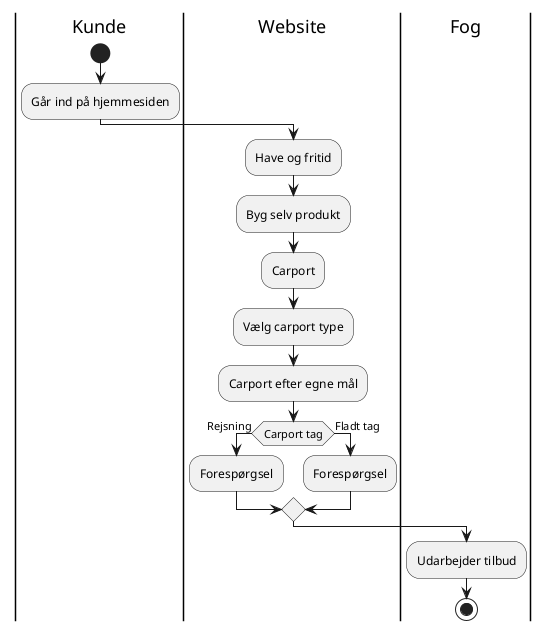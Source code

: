 @startuml
|Kunde|
start
:Går ind på hjemmesiden;
|Website|
:Have og fritid;
:Byg selv produkt;
:Carport;
:Vælg carport type;
:Carport efter egne mål;
if (Carport tag) then (Rejsning)
  :Forespørgsel;
else (Fladt tag)
  :Forespørgsel;
endif
|Fog|
:Udarbejder tilbud;
stop
@enduml